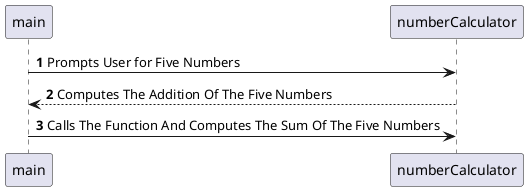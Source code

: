 @startuml
'https://plantuml.com/sequence-diagram

autonumber

main -> numberCalculator: Prompts User for Five Numbers
numberCalculator --> main: Computes The Addition Of The Five Numbers
main -> numberCalculator: Calls The Function And Computes The Sum Of The Five Numbers
@enduml